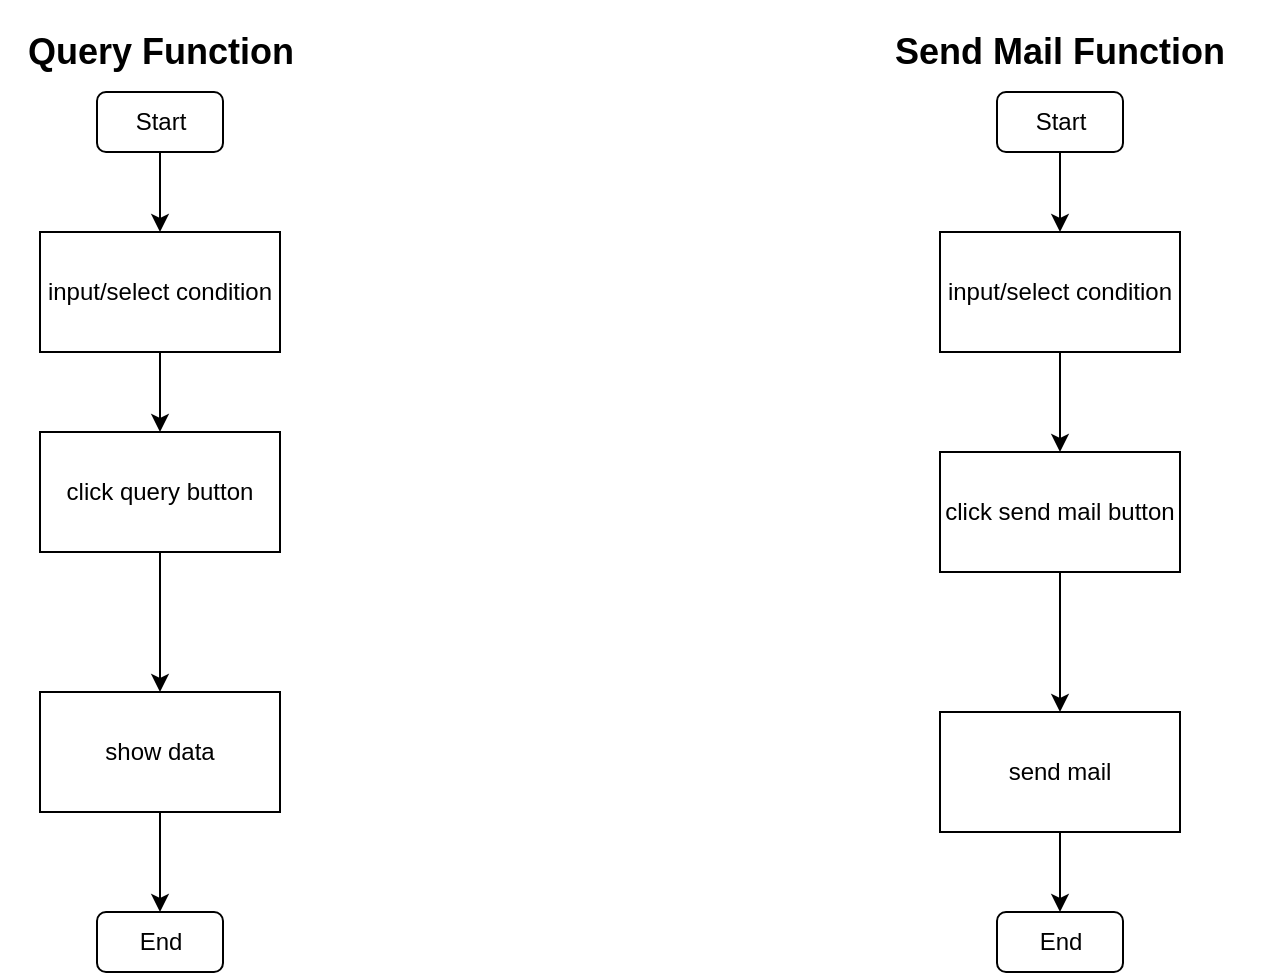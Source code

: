 <mxfile version="12.6.5" type="device"><diagram id="voEtacPPGnOFawIQMqTU" name="第 1 页"><mxGraphModel dx="1285" dy="581" grid="1" gridSize="10" guides="1" tooltips="1" connect="1" arrows="1" fold="1" page="1" pageScale="1" pageWidth="827" pageHeight="1169" math="0" shadow="0"><root><mxCell id="0"/><mxCell id="1" parent="0"/><mxCell id="jx_nd17QRdmH_hDKtZr0-1" value="Start" style="rounded=1;whiteSpace=wrap;html=1;" vertex="1" parent="1"><mxGeometry x="148.5" y="50" width="63" height="30" as="geometry"/></mxCell><mxCell id="jx_nd17QRdmH_hDKtZr0-2" value="End" style="rounded=1;whiteSpace=wrap;html=1;" vertex="1" parent="1"><mxGeometry x="148.5" y="460" width="63" height="30" as="geometry"/></mxCell><mxCell id="jx_nd17QRdmH_hDKtZr0-3" value="input/select condition" style="rounded=0;whiteSpace=wrap;html=1;" vertex="1" parent="1"><mxGeometry x="120" y="120" width="120" height="60" as="geometry"/></mxCell><mxCell id="jx_nd17QRdmH_hDKtZr0-4" value="click query button" style="rounded=0;whiteSpace=wrap;html=1;" vertex="1" parent="1"><mxGeometry x="120" y="220" width="120" height="60" as="geometry"/></mxCell><mxCell id="jx_nd17QRdmH_hDKtZr0-5" value="show data" style="rounded=0;whiteSpace=wrap;html=1;" vertex="1" parent="1"><mxGeometry x="120" y="350" width="120" height="60" as="geometry"/></mxCell><mxCell id="jx_nd17QRdmH_hDKtZr0-6" value="" style="endArrow=classic;html=1;exitX=0.5;exitY=1;exitDx=0;exitDy=0;entryX=0.5;entryY=0;entryDx=0;entryDy=0;" edge="1" parent="1" source="jx_nd17QRdmH_hDKtZr0-1" target="jx_nd17QRdmH_hDKtZr0-3"><mxGeometry width="50" height="50" relative="1" as="geometry"><mxPoint x="40" y="230" as="sourcePoint"/><mxPoint x="90" y="180" as="targetPoint"/></mxGeometry></mxCell><mxCell id="jx_nd17QRdmH_hDKtZr0-7" value="&lt;h2&gt;Query Function&lt;/h2&gt;" style="text;html=1;strokeColor=none;fillColor=none;align=center;verticalAlign=middle;whiteSpace=wrap;rounded=0;" vertex="1" parent="1"><mxGeometry x="100.75" y="20" width="158.5" height="20" as="geometry"/></mxCell><mxCell id="jx_nd17QRdmH_hDKtZr0-8" value="" style="endArrow=classic;html=1;exitX=0.5;exitY=1;exitDx=0;exitDy=0;entryX=0.5;entryY=0;entryDx=0;entryDy=0;" edge="1" parent="1" source="jx_nd17QRdmH_hDKtZr0-3" target="jx_nd17QRdmH_hDKtZr0-4"><mxGeometry width="50" height="50" relative="1" as="geometry"><mxPoint x="10" y="240" as="sourcePoint"/><mxPoint x="60" y="190" as="targetPoint"/></mxGeometry></mxCell><mxCell id="jx_nd17QRdmH_hDKtZr0-9" value="" style="endArrow=classic;html=1;exitX=0.5;exitY=1;exitDx=0;exitDy=0;entryX=0.5;entryY=0;entryDx=0;entryDy=0;" edge="1" parent="1" source="jx_nd17QRdmH_hDKtZr0-4" target="jx_nd17QRdmH_hDKtZr0-5"><mxGeometry width="50" height="50" relative="1" as="geometry"><mxPoint x="10" y="300" as="sourcePoint"/><mxPoint x="60" y="250" as="targetPoint"/></mxGeometry></mxCell><mxCell id="jx_nd17QRdmH_hDKtZr0-10" value="" style="endArrow=classic;html=1;exitX=0.5;exitY=1;exitDx=0;exitDy=0;entryX=0.5;entryY=0;entryDx=0;entryDy=0;" edge="1" parent="1" source="jx_nd17QRdmH_hDKtZr0-5" target="jx_nd17QRdmH_hDKtZr0-2"><mxGeometry width="50" height="50" relative="1" as="geometry"><mxPoint x="70" y="360" as="sourcePoint"/><mxPoint x="120" y="310" as="targetPoint"/></mxGeometry></mxCell><mxCell id="jx_nd17QRdmH_hDKtZr0-11" value="&lt;h2&gt;Send Mail Function&lt;/h2&gt;" style="text;html=1;strokeColor=none;fillColor=none;align=center;verticalAlign=middle;whiteSpace=wrap;rounded=0;" vertex="1" parent="1"><mxGeometry x="530" y="20" width="200" height="20" as="geometry"/></mxCell><mxCell id="jx_nd17QRdmH_hDKtZr0-12" value="Start" style="rounded=1;whiteSpace=wrap;html=1;" vertex="1" parent="1"><mxGeometry x="598.5" y="50" width="63" height="30" as="geometry"/></mxCell><mxCell id="jx_nd17QRdmH_hDKtZr0-13" value="End" style="rounded=1;whiteSpace=wrap;html=1;" vertex="1" parent="1"><mxGeometry x="598.5" y="460" width="63" height="30" as="geometry"/></mxCell><mxCell id="jx_nd17QRdmH_hDKtZr0-14" value="input/select condition" style="rounded=0;whiteSpace=wrap;html=1;" vertex="1" parent="1"><mxGeometry x="570" y="120" width="120" height="60" as="geometry"/></mxCell><mxCell id="jx_nd17QRdmH_hDKtZr0-15" value="click send mail button" style="rounded=0;whiteSpace=wrap;html=1;" vertex="1" parent="1"><mxGeometry x="570" y="230" width="120" height="60" as="geometry"/></mxCell><mxCell id="jx_nd17QRdmH_hDKtZr0-16" value="send mail" style="rounded=0;whiteSpace=wrap;html=1;" vertex="1" parent="1"><mxGeometry x="570" y="360" width="120" height="60" as="geometry"/></mxCell><mxCell id="jx_nd17QRdmH_hDKtZr0-17" value="" style="endArrow=classic;html=1;exitX=0.5;exitY=1;exitDx=0;exitDy=0;entryX=0.5;entryY=0;entryDx=0;entryDy=0;" edge="1" parent="1" source="jx_nd17QRdmH_hDKtZr0-12" target="jx_nd17QRdmH_hDKtZr0-14"><mxGeometry width="50" height="50" relative="1" as="geometry"><mxPoint x="460" y="190" as="sourcePoint"/><mxPoint x="510" y="140" as="targetPoint"/></mxGeometry></mxCell><mxCell id="jx_nd17QRdmH_hDKtZr0-18" value="" style="endArrow=classic;html=1;exitX=0.5;exitY=1;exitDx=0;exitDy=0;entryX=0.5;entryY=0;entryDx=0;entryDy=0;" edge="1" parent="1" source="jx_nd17QRdmH_hDKtZr0-14" target="jx_nd17QRdmH_hDKtZr0-15"><mxGeometry width="50" height="50" relative="1" as="geometry"><mxPoint x="430" y="240" as="sourcePoint"/><mxPoint x="480" y="190" as="targetPoint"/></mxGeometry></mxCell><mxCell id="jx_nd17QRdmH_hDKtZr0-19" value="" style="endArrow=classic;html=1;exitX=0.5;exitY=1;exitDx=0;exitDy=0;entryX=0.5;entryY=0;entryDx=0;entryDy=0;" edge="1" parent="1" source="jx_nd17QRdmH_hDKtZr0-15" target="jx_nd17QRdmH_hDKtZr0-16"><mxGeometry width="50" height="50" relative="1" as="geometry"><mxPoint x="410" y="320" as="sourcePoint"/><mxPoint x="460" y="270" as="targetPoint"/></mxGeometry></mxCell><mxCell id="jx_nd17QRdmH_hDKtZr0-20" value="" style="endArrow=classic;html=1;exitX=0.5;exitY=1;exitDx=0;exitDy=0;entryX=0.5;entryY=0;entryDx=0;entryDy=0;" edge="1" parent="1" source="jx_nd17QRdmH_hDKtZr0-16" target="jx_nd17QRdmH_hDKtZr0-13"><mxGeometry width="50" height="50" relative="1" as="geometry"><mxPoint x="470" y="350" as="sourcePoint"/><mxPoint x="520" y="300" as="targetPoint"/></mxGeometry></mxCell></root></mxGraphModel></diagram></mxfile>
